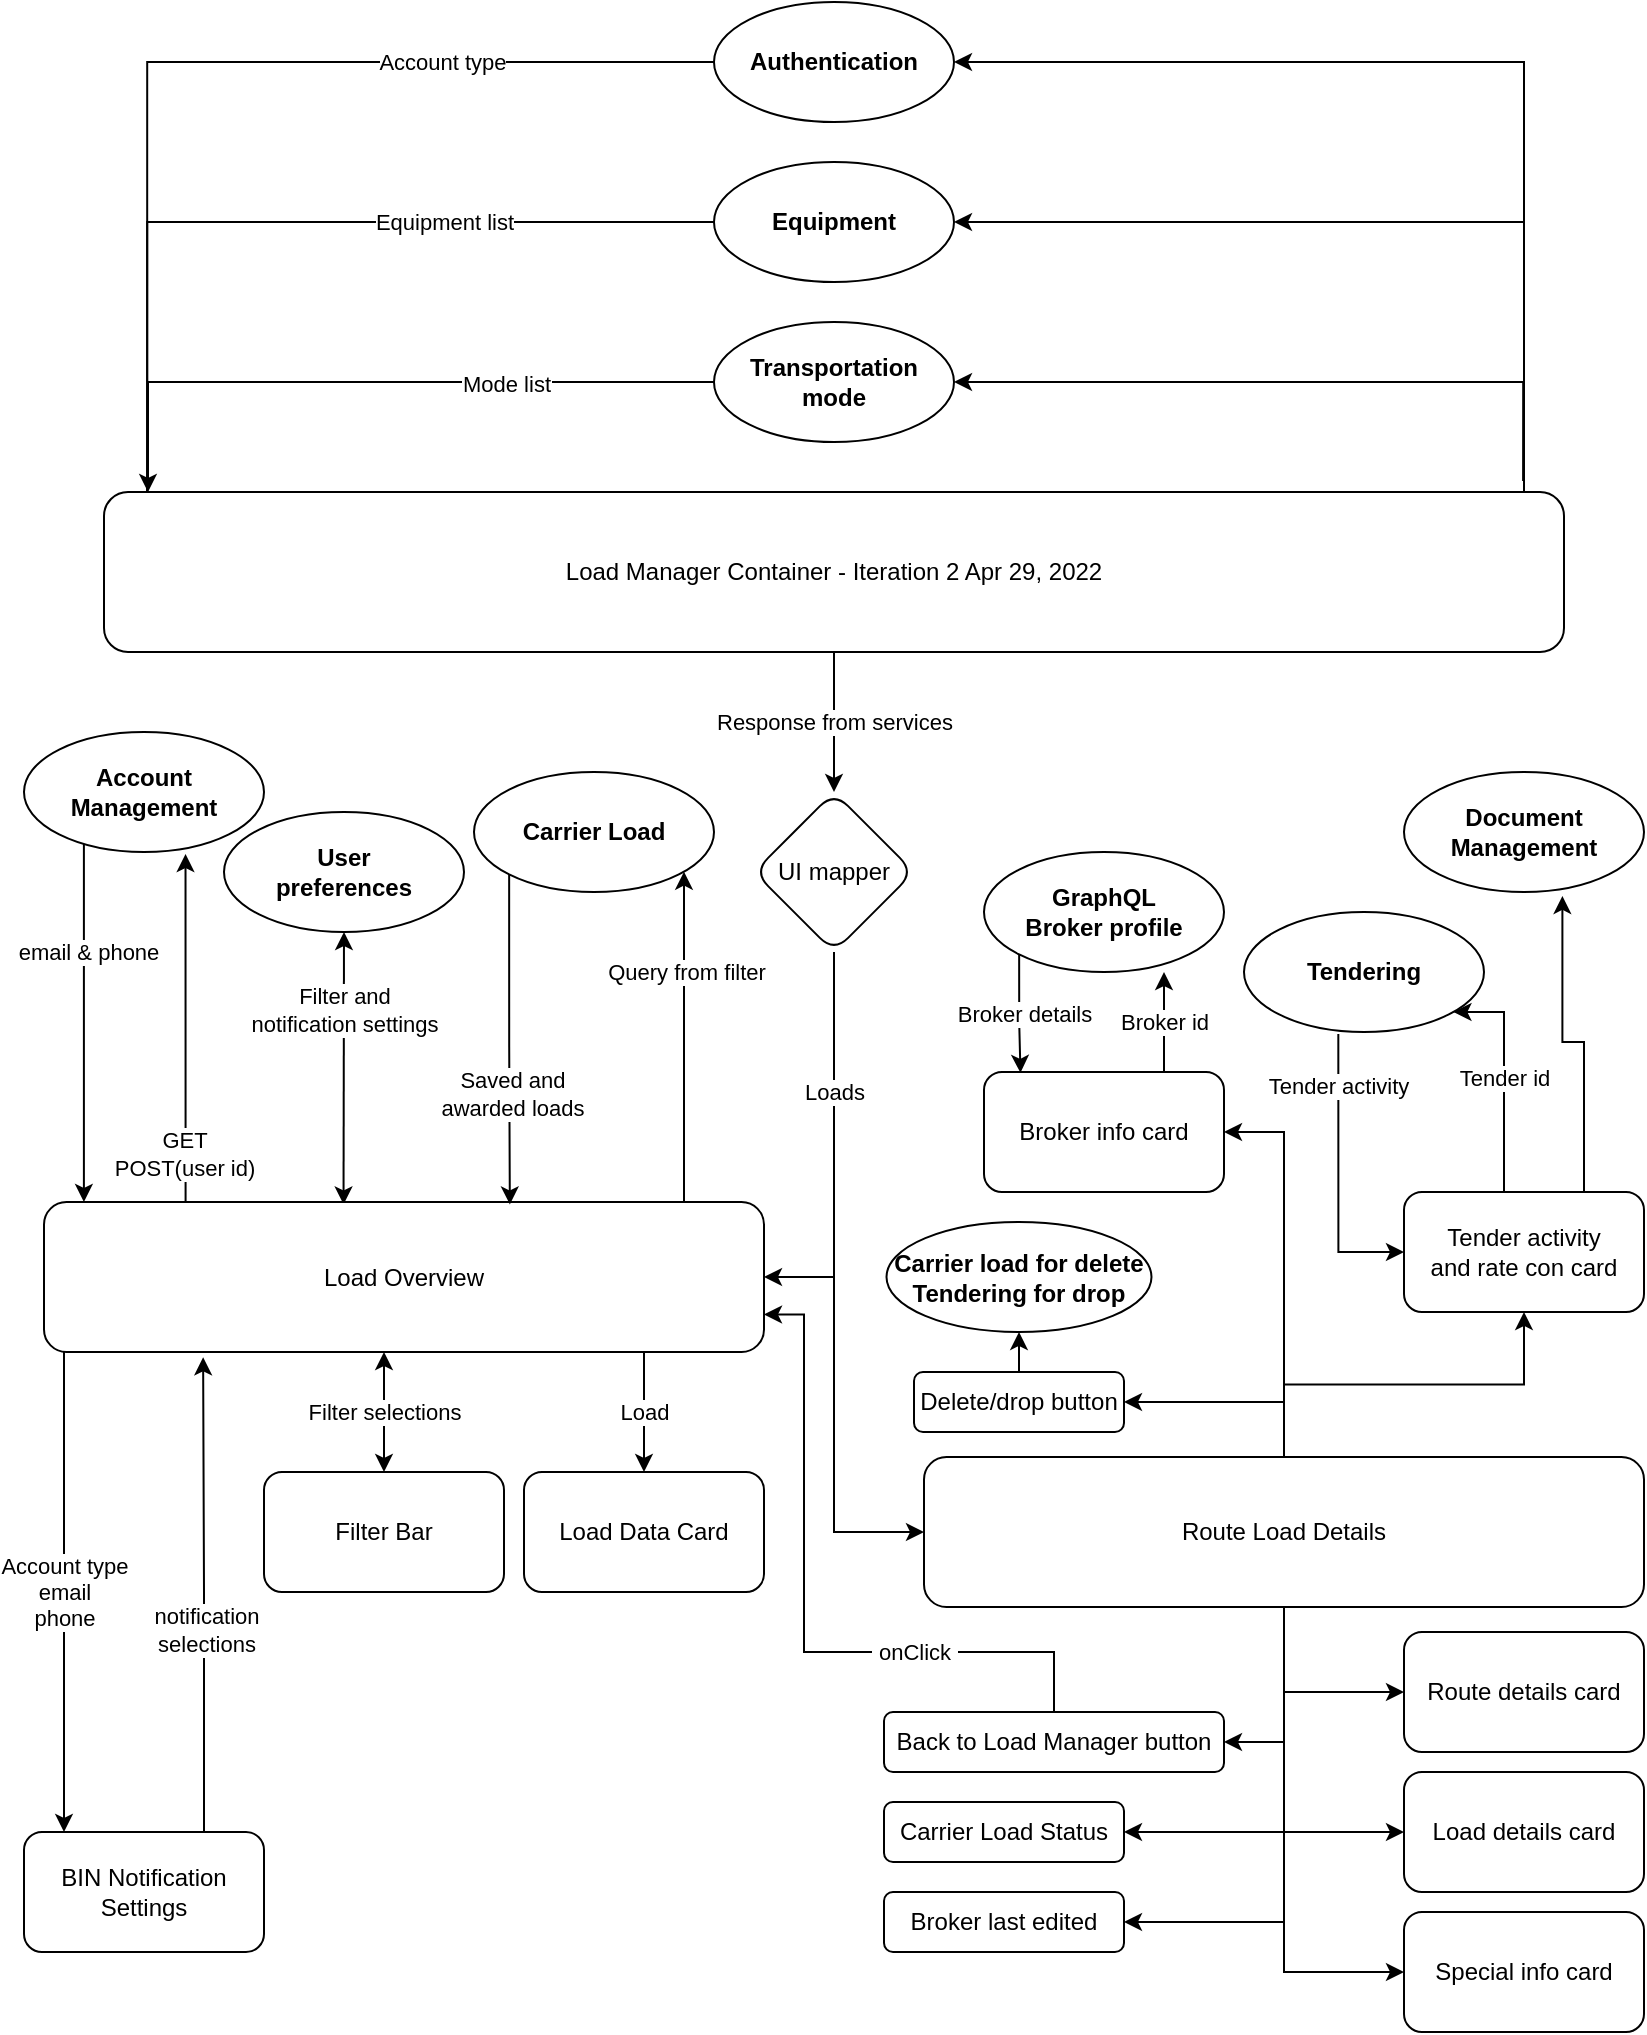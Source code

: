 <mxfile version="17.4.6" type="github"><diagram id="Wk8CYTFuplVzRF4KS6Ps" name="Page-1"><mxGraphModel dx="850" dy="2353" grid="1" gridSize="10" guides="1" tooltips="1" connect="1" arrows="1" fold="1" page="1" pageScale="1" pageWidth="850" pageHeight="1100" math="0" shadow="0"><root><mxCell id="0"/><mxCell id="1" parent="0"/><mxCell id="cnExMDElmopR4B2y_THm-6" value="" style="edgeStyle=orthogonalEdgeStyle;rounded=0;orthogonalLoop=1;jettySize=auto;html=1;" parent="1" target="cnExMDElmopR4B2y_THm-5" edge="1"><mxGeometry relative="1" as="geometry"><mxPoint x="770" y="-760" as="sourcePoint"/><Array as="points"><mxPoint x="770" y="-1045"/></Array></mxGeometry></mxCell><mxCell id="cnExMDElmopR4B2y_THm-9" value="" style="edgeStyle=orthogonalEdgeStyle;rounded=0;orthogonalLoop=1;jettySize=auto;html=1;" parent="1" target="cnExMDElmopR4B2y_THm-8" edge="1"><mxGeometry relative="1" as="geometry"><mxPoint x="770" y="-760" as="sourcePoint"/><Array as="points"><mxPoint x="770" y="-965"/></Array></mxGeometry></mxCell><mxCell id="cnExMDElmopR4B2y_THm-11" value="" style="edgeStyle=orthogonalEdgeStyle;rounded=0;orthogonalLoop=1;jettySize=auto;html=1;exitX=0.972;exitY=-0.068;exitDx=0;exitDy=0;exitPerimeter=0;" parent="1" target="cnExMDElmopR4B2y_THm-10" edge="1" source="cnExMDElmopR4B2y_THm-48"><mxGeometry relative="1" as="geometry"><mxPoint x="770" y="-760" as="sourcePoint"/><Array as="points"><mxPoint x="770" y="-885"/></Array></mxGeometry></mxCell><mxCell id="cnExMDElmopR4B2y_THm-19" value="Account type" style="edgeStyle=orthogonalEdgeStyle;rounded=0;orthogonalLoop=1;jettySize=auto;html=1;exitX=0;exitY=0.5;exitDx=0;exitDy=0;entryX=0.054;entryY=-0.002;entryDx=0;entryDy=0;entryPerimeter=0;" parent="1" source="cnExMDElmopR4B2y_THm-5" edge="1"><mxGeometry x="-0.518" relative="1" as="geometry"><mxPoint x="81.58" y="-761.57" as="targetPoint"/><Array as="points"><mxPoint x="82" y="-1045"/></Array><mxPoint as="offset"/></mxGeometry></mxCell><mxCell id="cnExMDElmopR4B2y_THm-5" value="Authentication" style="ellipse;whiteSpace=wrap;html=1;fontStyle=1;startSize=23;" parent="1" vertex="1"><mxGeometry x="365" y="-1075" width="120" height="60" as="geometry"/></mxCell><mxCell id="cnExMDElmopR4B2y_THm-20" value="Equipment list" style="edgeStyle=orthogonalEdgeStyle;rounded=0;orthogonalLoop=1;jettySize=auto;html=1;entryX=0.054;entryY=-0.002;entryDx=0;entryDy=0;entryPerimeter=0;" parent="1" source="cnExMDElmopR4B2y_THm-8" edge="1"><mxGeometry x="-0.444" relative="1" as="geometry"><mxPoint x="81.58" y="-761.57" as="targetPoint"/><Array as="points"><mxPoint x="82" y="-965"/></Array><mxPoint as="offset"/></mxGeometry></mxCell><mxCell id="cnExMDElmopR4B2y_THm-8" value="Equipment" style="ellipse;whiteSpace=wrap;html=1;fontStyle=1;startSize=23;" parent="1" vertex="1"><mxGeometry x="365" y="-995" width="120" height="60" as="geometry"/></mxCell><mxCell id="cnExMDElmopR4B2y_THm-21" style="edgeStyle=orthogonalEdgeStyle;rounded=0;orthogonalLoop=1;jettySize=auto;html=1;exitX=0;exitY=0.5;exitDx=0;exitDy=0;" parent="1" source="cnExMDElmopR4B2y_THm-10" edge="1" target="cnExMDElmopR4B2y_THm-48"><mxGeometry relative="1" as="geometry"><mxPoint x="81.58" y="-761.57" as="targetPoint"/><Array as="points"><mxPoint x="82" y="-885"/></Array></mxGeometry></mxCell><mxCell id="cnExMDElmopR4B2y_THm-23" value="Mode list" style="edgeLabel;html=1;align=center;verticalAlign=middle;resizable=0;points=[];" parent="cnExMDElmopR4B2y_THm-21" vertex="1" connectable="0"><mxGeometry x="-0.384" y="1" relative="1" as="geometry"><mxPoint as="offset"/></mxGeometry></mxCell><mxCell id="cnExMDElmopR4B2y_THm-10" value="Transportation mode" style="ellipse;whiteSpace=wrap;html=1;fontStyle=1;startSize=23;" parent="1" vertex="1"><mxGeometry x="365" y="-915" width="120" height="60" as="geometry"/></mxCell><mxCell id="cnExMDElmopR4B2y_THm-64" value="Response from services" style="edgeStyle=orthogonalEdgeStyle;rounded=0;orthogonalLoop=1;jettySize=auto;html=1;" parent="1" source="cnExMDElmopR4B2y_THm-48" target="cnExMDElmopR4B2y_THm-63" edge="1"><mxGeometry relative="1" as="geometry"/></mxCell><mxCell id="cnExMDElmopR4B2y_THm-48" value="Load Manager Container - Iteration 2 Apr 29, 2022" style="rounded=1;whiteSpace=wrap;html=1;" parent="1" vertex="1"><mxGeometry x="60" y="-830" width="730" height="80" as="geometry"/></mxCell><mxCell id="cnExMDElmopR4B2y_THm-50" value="" style="edgeStyle=orthogonalEdgeStyle;rounded=0;orthogonalLoop=1;jettySize=auto;html=1;exitX=0.25;exitY=0;exitDx=0;exitDy=0;entryX=0.673;entryY=1.017;entryDx=0;entryDy=0;entryPerimeter=0;" parent="1" target="cnExMDElmopR4B2y_THm-49" edge="1" source="cnExMDElmopR4B2y_THm-58"><mxGeometry relative="1" as="geometry"><mxPoint x="360" y="-475" as="sourcePoint"/><Array as="points"><mxPoint x="101" y="-475"/></Array></mxGeometry></mxCell><mxCell id="cnExMDElmopR4B2y_THm-51" value="GET&lt;br&gt;POST(user id)" style="edgeLabel;html=1;align=center;verticalAlign=middle;resizable=0;points=[];" parent="cnExMDElmopR4B2y_THm-50" vertex="1" connectable="0"><mxGeometry x="-0.185" y="-1" relative="1" as="geometry"><mxPoint x="-2" y="35" as="offset"/></mxGeometry></mxCell><mxCell id="cnExMDElmopR4B2y_THm-52" value="User&lt;br&gt;preferences" style="ellipse;whiteSpace=wrap;html=1;fontStyle=1;startSize=23;" parent="1" vertex="1"><mxGeometry x="120" y="-670" width="120" height="60" as="geometry"/></mxCell><mxCell id="cnExMDElmopR4B2y_THm-53" value="Filter and &lt;br&gt;notification settings" style="endArrow=classic;startArrow=classic;html=1;rounded=0;entryX=0.5;entryY=1;entryDx=0;entryDy=0;exitX=0.416;exitY=0.016;exitDx=0;exitDy=0;exitPerimeter=0;" parent="1" target="cnExMDElmopR4B2y_THm-52" edge="1" source="cnExMDElmopR4B2y_THm-58"><mxGeometry x="0.429" width="50" height="50" relative="1" as="geometry"><mxPoint x="180" y="-480" as="sourcePoint"/><mxPoint x="490" y="110" as="targetPoint"/><mxPoint as="offset"/></mxGeometry></mxCell><mxCell id="cnExMDElmopR4B2y_THm-54" style="edgeStyle=orthogonalEdgeStyle;rounded=0;orthogonalLoop=1;jettySize=auto;html=1;entryX=0.057;entryY=0.001;entryDx=0;entryDy=0;entryPerimeter=0;startArrow=none;" parent="1" edge="1" source="cnExMDElmopR4B2y_THm-49"><mxGeometry relative="1" as="geometry"><mxPoint x="100" y="-590" as="sourcePoint"/><mxPoint x="49.95" y="-475" as="targetPoint"/><Array as="points"><mxPoint x="50" y="-690"/></Array></mxGeometry></mxCell><mxCell id="cnExMDElmopR4B2y_THm-55" value="email &amp;amp; phone" style="edgeLabel;html=1;align=center;verticalAlign=middle;resizable=0;points=[];" parent="cnExMDElmopR4B2y_THm-54" vertex="1" connectable="0"><mxGeometry x="0.016" y="2" relative="1" as="geometry"><mxPoint y="-37" as="offset"/></mxGeometry></mxCell><mxCell id="cnExMDElmopR4B2y_THm-56" value="Load" style="edgeStyle=orthogonalEdgeStyle;rounded=0;orthogonalLoop=1;jettySize=auto;html=1;" parent="1" source="cnExMDElmopR4B2y_THm-58" target="cnExMDElmopR4B2y_THm-59" edge="1"><mxGeometry relative="1" as="geometry"><Array as="points"><mxPoint x="330" y="-370"/><mxPoint x="330" y="-370"/></Array></mxGeometry></mxCell><mxCell id="lrARnm5NLb-NYOdKtYPf-4" value="" style="edgeStyle=orthogonalEdgeStyle;rounded=0;orthogonalLoop=1;jettySize=auto;html=1;" edge="1" parent="1" source="cnExMDElmopR4B2y_THm-58" target="lrARnm5NLb-NYOdKtYPf-3"><mxGeometry relative="1" as="geometry"><Array as="points"><mxPoint x="350" y="-550"/><mxPoint x="350" y="-550"/></Array></mxGeometry></mxCell><mxCell id="lrARnm5NLb-NYOdKtYPf-6" value="Query from filter" style="edgeLabel;html=1;align=center;verticalAlign=middle;resizable=0;points=[];" vertex="1" connectable="0" parent="lrARnm5NLb-NYOdKtYPf-4"><mxGeometry x="0.39" y="-1" relative="1" as="geometry"><mxPoint as="offset"/></mxGeometry></mxCell><mxCell id="cnExMDElmopR4B2y_THm-58" value="Load Overview" style="rounded=1;whiteSpace=wrap;html=1;" parent="1" vertex="1"><mxGeometry x="30" y="-475" width="360" height="75" as="geometry"/></mxCell><mxCell id="cnExMDElmopR4B2y_THm-59" value="Load Data Card" style="whiteSpace=wrap;html=1;rounded=1;" parent="1" vertex="1"><mxGeometry x="270" y="-340" width="120" height="60" as="geometry"/></mxCell><mxCell id="cnExMDElmopR4B2y_THm-60" value="Filter Bar" style="whiteSpace=wrap;html=1;rounded=1;" parent="1" vertex="1"><mxGeometry x="140" y="-340" width="120" height="60" as="geometry"/></mxCell><mxCell id="cnExMDElmopR4B2y_THm-68" style="edgeStyle=orthogonalEdgeStyle;rounded=0;orthogonalLoop=1;jettySize=auto;html=1;exitX=0.75;exitY=0;exitDx=0;exitDy=0;entryX=0.221;entryY=1.035;entryDx=0;entryDy=0;entryPerimeter=0;" parent="1" source="cnExMDElmopR4B2y_THm-61" target="cnExMDElmopR4B2y_THm-58" edge="1"><mxGeometry relative="1" as="geometry"/></mxCell><mxCell id="cnExMDElmopR4B2y_THm-69" value="notification&lt;br&gt;selections" style="edgeLabel;html=1;align=center;verticalAlign=middle;resizable=0;points=[];" parent="cnExMDElmopR4B2y_THm-68" vertex="1" connectable="0"><mxGeometry x="-0.154" y="-1" relative="1" as="geometry"><mxPoint y="-1" as="offset"/></mxGeometry></mxCell><mxCell id="cnExMDElmopR4B2y_THm-61" value="BIN Notification Settings" style="whiteSpace=wrap;html=1;rounded=1;" parent="1" vertex="1"><mxGeometry x="20" y="-160" width="120" height="60" as="geometry"/></mxCell><mxCell id="cnExMDElmopR4B2y_THm-62" value="Account type&lt;br&gt;email&lt;br&gt;phone" style="edgeStyle=orthogonalEdgeStyle;rounded=0;orthogonalLoop=1;jettySize=auto;html=1;" parent="1" source="cnExMDElmopR4B2y_THm-58" target="cnExMDElmopR4B2y_THm-61" edge="1"><mxGeometry relative="1" as="geometry"><Array as="points"><mxPoint x="40" y="-280"/><mxPoint x="40" y="-280"/></Array></mxGeometry></mxCell><mxCell id="cnExMDElmopR4B2y_THm-72" value="" style="edgeStyle=orthogonalEdgeStyle;rounded=0;orthogonalLoop=1;jettySize=auto;html=1;" parent="1" source="cnExMDElmopR4B2y_THm-63" target="cnExMDElmopR4B2y_THm-71" edge="1"><mxGeometry relative="1" as="geometry"><Array as="points"><mxPoint x="425" y="-310"/></Array></mxGeometry></mxCell><mxCell id="cnExMDElmopR4B2y_THm-63" value="UI mapper" style="rhombus;whiteSpace=wrap;html=1;rounded=1;" parent="1" vertex="1"><mxGeometry x="385" y="-680" width="80" height="80" as="geometry"/></mxCell><mxCell id="cnExMDElmopR4B2y_THm-67" value="" style="endArrow=classic;startArrow=classic;html=1;rounded=0;exitX=0.5;exitY=0;exitDx=0;exitDy=0;" parent="1" source="cnExMDElmopR4B2y_THm-60" edge="1"><mxGeometry width="50" height="50" relative="1" as="geometry"><mxPoint x="440" y="-350" as="sourcePoint"/><mxPoint x="200" y="-400" as="targetPoint"/></mxGeometry></mxCell><mxCell id="cnExMDElmopR4B2y_THm-70" value="Filter selections" style="edgeLabel;html=1;align=center;verticalAlign=middle;resizable=0;points=[];" parent="cnExMDElmopR4B2y_THm-67" vertex="1" connectable="0"><mxGeometry x="-0.153" y="-1" relative="1" as="geometry"><mxPoint x="-1" y="-5" as="offset"/></mxGeometry></mxCell><mxCell id="cnExMDElmopR4B2y_THm-80" value="" style="edgeStyle=orthogonalEdgeStyle;rounded=0;orthogonalLoop=1;jettySize=auto;html=1;" parent="1" source="cnExMDElmopR4B2y_THm-71" target="cnExMDElmopR4B2y_THm-79" edge="1"><mxGeometry relative="1" as="geometry"><Array as="points"><mxPoint x="650" y="-205"/></Array></mxGeometry></mxCell><mxCell id="cnExMDElmopR4B2y_THm-86" value="" style="edgeStyle=orthogonalEdgeStyle;rounded=0;orthogonalLoop=1;jettySize=auto;html=1;" parent="1" source="cnExMDElmopR4B2y_THm-71" target="cnExMDElmopR4B2y_THm-85" edge="1"><mxGeometry relative="1" as="geometry"><Array as="points"><mxPoint x="650" y="-160"/></Array></mxGeometry></mxCell><mxCell id="cnExMDElmopR4B2y_THm-88" value="" style="edgeStyle=orthogonalEdgeStyle;rounded=0;orthogonalLoop=1;jettySize=auto;html=1;" parent="1" source="cnExMDElmopR4B2y_THm-71" target="cnExMDElmopR4B2y_THm-87" edge="1"><mxGeometry relative="1" as="geometry"><Array as="points"><mxPoint x="650" y="-90"/></Array></mxGeometry></mxCell><mxCell id="cnExMDElmopR4B2y_THm-92" value="" style="edgeStyle=orthogonalEdgeStyle;rounded=0;orthogonalLoop=1;jettySize=auto;html=1;" parent="1" source="cnExMDElmopR4B2y_THm-71" target="cnExMDElmopR4B2y_THm-91" edge="1"><mxGeometry relative="1" as="geometry"><Array as="points"><mxPoint x="650" y="-160"/></Array></mxGeometry></mxCell><mxCell id="cnExMDElmopR4B2y_THm-94" value="" style="edgeStyle=orthogonalEdgeStyle;rounded=0;orthogonalLoop=1;jettySize=auto;html=1;" parent="1" source="cnExMDElmopR4B2y_THm-71" target="cnExMDElmopR4B2y_THm-93" edge="1"><mxGeometry relative="1" as="geometry"><Array as="points"><mxPoint x="650" y="-115"/></Array></mxGeometry></mxCell><mxCell id="cnExMDElmopR4B2y_THm-96" value="" style="edgeStyle=orthogonalEdgeStyle;rounded=0;orthogonalLoop=1;jettySize=auto;html=1;" parent="1" source="cnExMDElmopR4B2y_THm-71" target="cnExMDElmopR4B2y_THm-95" edge="1"><mxGeometry relative="1" as="geometry"><Array as="points"><mxPoint x="650" y="-230"/></Array></mxGeometry></mxCell><mxCell id="cnExMDElmopR4B2y_THm-100" value="" style="edgeStyle=orthogonalEdgeStyle;rounded=0;orthogonalLoop=1;jettySize=auto;html=1;" parent="1" source="cnExMDElmopR4B2y_THm-71" target="cnExMDElmopR4B2y_THm-99" edge="1"><mxGeometry relative="1" as="geometry"><Array as="points"><mxPoint x="650" y="-375"/></Array></mxGeometry></mxCell><mxCell id="cnExMDElmopR4B2y_THm-106" value="" style="edgeStyle=orthogonalEdgeStyle;rounded=0;orthogonalLoop=1;jettySize=auto;html=1;" parent="1" source="cnExMDElmopR4B2y_THm-71" target="cnExMDElmopR4B2y_THm-105" edge="1"><mxGeometry relative="1" as="geometry"><Array as="points"><mxPoint x="650" y="-510"/></Array></mxGeometry></mxCell><mxCell id="cnExMDElmopR4B2y_THm-114" value="" style="edgeStyle=orthogonalEdgeStyle;rounded=0;orthogonalLoop=1;jettySize=auto;html=1;" parent="1" source="cnExMDElmopR4B2y_THm-71" target="cnExMDElmopR4B2y_THm-113" edge="1"><mxGeometry relative="1" as="geometry"/></mxCell><mxCell id="cnExMDElmopR4B2y_THm-71" value="Route Load Details" style="whiteSpace=wrap;html=1;rounded=1;" parent="1" vertex="1"><mxGeometry x="470" y="-347.5" width="360" height="75" as="geometry"/></mxCell><mxCell id="cnExMDElmopR4B2y_THm-66" value="Loads" style="edgeStyle=orthogonalEdgeStyle;rounded=0;orthogonalLoop=1;jettySize=auto;html=1;exitX=0.5;exitY=1;exitDx=0;exitDy=0;entryX=1;entryY=0.5;entryDx=0;entryDy=0;" parent="1" source="cnExMDElmopR4B2y_THm-63" target="cnExMDElmopR4B2y_THm-58" edge="1"><mxGeometry x="-0.291" relative="1" as="geometry"><mxPoint as="offset"/></mxGeometry></mxCell><mxCell id="cnExMDElmopR4B2y_THm-97" style="edgeStyle=orthogonalEdgeStyle;rounded=0;orthogonalLoop=1;jettySize=auto;html=1;exitX=0.5;exitY=0;exitDx=0;exitDy=0;entryX=1;entryY=0.75;entryDx=0;entryDy=0;" parent="1" source="cnExMDElmopR4B2y_THm-79" target="cnExMDElmopR4B2y_THm-58" edge="1"><mxGeometry relative="1" as="geometry"><Array as="points"><mxPoint x="535" y="-250"/><mxPoint x="410" y="-250"/><mxPoint x="410" y="-419"/></Array></mxGeometry></mxCell><mxCell id="cnExMDElmopR4B2y_THm-98" value="&amp;nbsp;onClick&amp;nbsp;" style="edgeLabel;html=1;align=center;verticalAlign=middle;resizable=0;points=[];" parent="cnExMDElmopR4B2y_THm-97" vertex="1" connectable="0"><mxGeometry x="-0.425" y="1" relative="1" as="geometry"><mxPoint x="-1" y="-1" as="offset"/></mxGeometry></mxCell><mxCell id="cnExMDElmopR4B2y_THm-79" value="Back to Load Manager button" style="whiteSpace=wrap;html=1;rounded=1;" parent="1" vertex="1"><mxGeometry x="450" y="-220" width="170" height="30" as="geometry"/></mxCell><mxCell id="cnExMDElmopR4B2y_THm-85" value="Load details card" style="whiteSpace=wrap;html=1;rounded=1;" parent="1" vertex="1"><mxGeometry x="710" y="-190" width="120" height="60" as="geometry"/></mxCell><mxCell id="cnExMDElmopR4B2y_THm-87" value="Special info card" style="whiteSpace=wrap;html=1;rounded=1;" parent="1" vertex="1"><mxGeometry x="710" y="-120" width="120" height="60" as="geometry"/></mxCell><mxCell id="cnExMDElmopR4B2y_THm-91" value="Carrier Load Status" style="whiteSpace=wrap;html=1;rounded=1;" parent="1" vertex="1"><mxGeometry x="450" y="-175" width="120" height="30" as="geometry"/></mxCell><mxCell id="cnExMDElmopR4B2y_THm-93" value="Broker last edited" style="whiteSpace=wrap;html=1;rounded=1;" parent="1" vertex="1"><mxGeometry x="450" y="-130" width="120" height="30" as="geometry"/></mxCell><mxCell id="cnExMDElmopR4B2y_THm-95" value="Route details card" style="whiteSpace=wrap;html=1;rounded=1;" parent="1" vertex="1"><mxGeometry x="710" y="-260" width="120" height="60" as="geometry"/></mxCell><mxCell id="cnExMDElmopR4B2y_THm-102" value="" style="edgeStyle=orthogonalEdgeStyle;rounded=0;orthogonalLoop=1;jettySize=auto;html=1;" parent="1" source="cnExMDElmopR4B2y_THm-99" target="cnExMDElmopR4B2y_THm-101" edge="1"><mxGeometry relative="1" as="geometry"/></mxCell><mxCell id="cnExMDElmopR4B2y_THm-99" value="Delete/drop button" style="whiteSpace=wrap;html=1;rounded=1;" parent="1" vertex="1"><mxGeometry x="465" y="-390" width="105" height="30" as="geometry"/></mxCell><mxCell id="cnExMDElmopR4B2y_THm-101" value="&lt;b&gt;Carrier load for delete&lt;br&gt;Tendering for drop&lt;/b&gt;" style="ellipse;whiteSpace=wrap;html=1;rounded=1;" parent="1" vertex="1"><mxGeometry x="451.25" y="-465" width="132.5" height="55" as="geometry"/></mxCell><mxCell id="cnExMDElmopR4B2y_THm-110" value="Broker id" style="edgeStyle=orthogonalEdgeStyle;rounded=0;orthogonalLoop=1;jettySize=auto;html=1;exitX=0.75;exitY=0;exitDx=0;exitDy=0;entryX=0.75;entryY=1;entryDx=0;entryDy=0;entryPerimeter=0;" parent="1" source="cnExMDElmopR4B2y_THm-105" target="cnExMDElmopR4B2y_THm-107" edge="1"><mxGeometry relative="1" as="geometry"/></mxCell><mxCell id="cnExMDElmopR4B2y_THm-105" value="Broker info card" style="whiteSpace=wrap;html=1;rounded=1;" parent="1" vertex="1"><mxGeometry x="500" y="-540" width="120" height="60" as="geometry"/></mxCell><mxCell id="cnExMDElmopR4B2y_THm-111" style="edgeStyle=orthogonalEdgeStyle;rounded=0;orthogonalLoop=1;jettySize=auto;html=1;exitX=0;exitY=1;exitDx=0;exitDy=0;entryX=0.152;entryY=0.007;entryDx=0;entryDy=0;entryPerimeter=0;" parent="1" source="cnExMDElmopR4B2y_THm-107" target="cnExMDElmopR4B2y_THm-105" edge="1"><mxGeometry relative="1" as="geometry"/></mxCell><mxCell id="cnExMDElmopR4B2y_THm-112" value="Broker details" style="edgeLabel;html=1;align=center;verticalAlign=middle;resizable=0;points=[];" parent="cnExMDElmopR4B2y_THm-111" vertex="1" connectable="0"><mxGeometry x="0.009" y="2" relative="1" as="geometry"><mxPoint as="offset"/></mxGeometry></mxCell><mxCell id="cnExMDElmopR4B2y_THm-107" value="&lt;b&gt;GraphQL&lt;br&gt;Broker profile&lt;/b&gt;" style="ellipse;whiteSpace=wrap;html=1;rounded=1;" parent="1" vertex="1"><mxGeometry x="500" y="-650" width="120" height="60" as="geometry"/></mxCell><mxCell id="cnExMDElmopR4B2y_THm-117" value="Tender id" style="edgeStyle=orthogonalEdgeStyle;rounded=0;orthogonalLoop=1;jettySize=auto;html=1;" parent="1" source="cnExMDElmopR4B2y_THm-113" target="cnExMDElmopR4B2y_THm-116" edge="1"><mxGeometry relative="1" as="geometry"><Array as="points"><mxPoint x="760" y="-570"/></Array></mxGeometry></mxCell><mxCell id="cnExMDElmopR4B2y_THm-122" style="edgeStyle=orthogonalEdgeStyle;rounded=0;orthogonalLoop=1;jettySize=auto;html=1;exitX=0.75;exitY=0;exitDx=0;exitDy=0;entryX=0.66;entryY=1.033;entryDx=0;entryDy=0;entryPerimeter=0;" parent="1" source="cnExMDElmopR4B2y_THm-113" target="cnExMDElmopR4B2y_THm-118" edge="1"><mxGeometry relative="1" as="geometry"/></mxCell><mxCell id="cnExMDElmopR4B2y_THm-113" value="Tender activity&lt;br&gt;and rate con card" style="whiteSpace=wrap;html=1;rounded=1;" parent="1" vertex="1"><mxGeometry x="710" y="-480" width="120" height="60" as="geometry"/></mxCell><mxCell id="cnExMDElmopR4B2y_THm-120" style="edgeStyle=orthogonalEdgeStyle;rounded=0;orthogonalLoop=1;jettySize=auto;html=1;entryX=0;entryY=0.5;entryDx=0;entryDy=0;exitX=0.393;exitY=1.017;exitDx=0;exitDy=0;exitPerimeter=0;" parent="1" source="cnExMDElmopR4B2y_THm-116" target="cnExMDElmopR4B2y_THm-113" edge="1"><mxGeometry relative="1" as="geometry"/></mxCell><mxCell id="cnExMDElmopR4B2y_THm-121" value="Tender activity" style="edgeLabel;html=1;align=center;verticalAlign=middle;resizable=0;points=[];" parent="cnExMDElmopR4B2y_THm-120" vertex="1" connectable="0"><mxGeometry x="-0.63" relative="1" as="geometry"><mxPoint as="offset"/></mxGeometry></mxCell><mxCell id="cnExMDElmopR4B2y_THm-116" value="&lt;b&gt;Tendering&lt;/b&gt;" style="ellipse;whiteSpace=wrap;html=1;rounded=1;" parent="1" vertex="1"><mxGeometry x="630" y="-620" width="120" height="60" as="geometry"/></mxCell><mxCell id="cnExMDElmopR4B2y_THm-118" value="&lt;b&gt;Document&lt;br&gt;Management&lt;/b&gt;" style="ellipse;whiteSpace=wrap;html=1;rounded=1;" parent="1" vertex="1"><mxGeometry x="710" y="-690" width="120" height="60" as="geometry"/></mxCell><mxCell id="cnExMDElmopR4B2y_THm-49" value="Account&lt;br&gt;Management" style="ellipse;whiteSpace=wrap;html=1;fontStyle=1;startSize=23;" parent="1" vertex="1"><mxGeometry x="20" y="-710" width="120" height="60" as="geometry"/></mxCell><mxCell id="lrARnm5NLb-NYOdKtYPf-5" style="edgeStyle=orthogonalEdgeStyle;rounded=0;orthogonalLoop=1;jettySize=auto;html=1;exitX=0;exitY=1;exitDx=0;exitDy=0;entryX=0.647;entryY=0.016;entryDx=0;entryDy=0;entryPerimeter=0;" edge="1" parent="1" source="lrARnm5NLb-NYOdKtYPf-3" target="cnExMDElmopR4B2y_THm-58"><mxGeometry relative="1" as="geometry"/></mxCell><mxCell id="lrARnm5NLb-NYOdKtYPf-7" value="Saved and&lt;br&gt;awarded loads" style="edgeLabel;html=1;align=center;verticalAlign=middle;resizable=0;points=[];" vertex="1" connectable="0" parent="lrARnm5NLb-NYOdKtYPf-5"><mxGeometry x="0.344" y="1" relative="1" as="geometry"><mxPoint y="-1" as="offset"/></mxGeometry></mxCell><mxCell id="lrARnm5NLb-NYOdKtYPf-3" value="&lt;b&gt;Carrier Load&lt;/b&gt;" style="ellipse;whiteSpace=wrap;html=1;rounded=1;" vertex="1" parent="1"><mxGeometry x="245" y="-690" width="120" height="60" as="geometry"/></mxCell></root></mxGraphModel></diagram></mxfile>